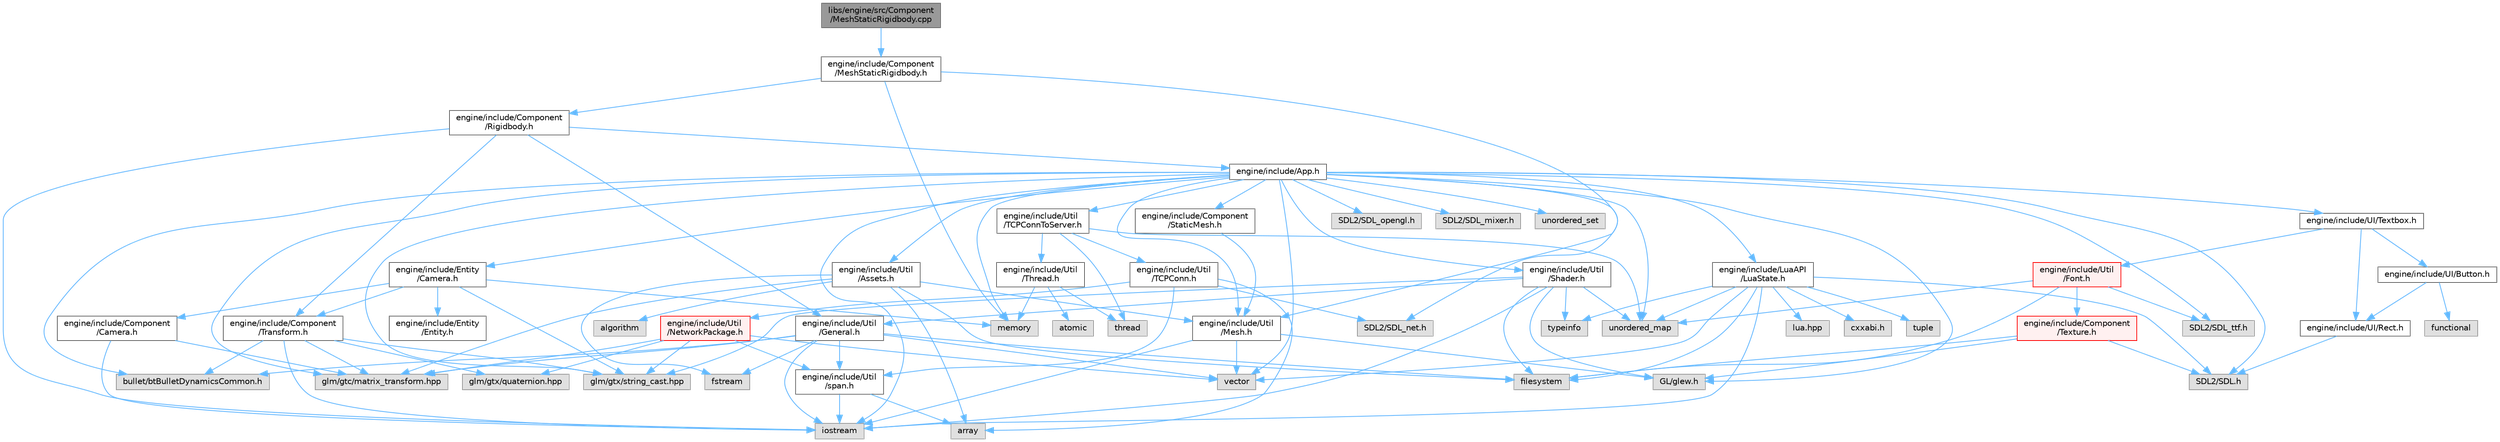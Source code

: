 digraph "libs/engine/src/Component/MeshStaticRigidbody.cpp"
{
 // LATEX_PDF_SIZE
  bgcolor="transparent";
  edge [fontname=Helvetica,fontsize=10,labelfontname=Helvetica,labelfontsize=10];
  node [fontname=Helvetica,fontsize=10,shape=box,height=0.2,width=0.4];
  Node1 [label="libs/engine/src/Component\l/MeshStaticRigidbody.cpp",height=0.2,width=0.4,color="gray40", fillcolor="grey60", style="filled", fontcolor="black",tooltip=" "];
  Node1 -> Node2 [color="steelblue1",style="solid"];
  Node2 [label="engine/include/Component\l/MeshStaticRigidbody.h",height=0.2,width=0.4,color="grey40", fillcolor="white", style="filled",URL="$_mesh_static_rigidbody_8h.html",tooltip=" "];
  Node2 -> Node3 [color="steelblue1",style="solid"];
  Node3 [label="engine/include/Component\l/Rigidbody.h",height=0.2,width=0.4,color="grey40", fillcolor="white", style="filled",URL="$_rigidbody_8h.html",tooltip=" "];
  Node3 -> Node4 [color="steelblue1",style="solid"];
  Node4 [label="engine/include/App.h",height=0.2,width=0.4,color="grey40", fillcolor="white", style="filled",URL="$_app_8h.html",tooltip=" "];
  Node4 -> Node5 [color="steelblue1",style="solid"];
  Node5 [label="iostream",height=0.2,width=0.4,color="grey60", fillcolor="#E0E0E0", style="filled",tooltip=" "];
  Node4 -> Node6 [color="steelblue1",style="solid"];
  Node6 [label="engine/include/Entity\l/Camera.h",height=0.2,width=0.4,color="grey40", fillcolor="white", style="filled",URL="$_entity_2_camera_8h.html",tooltip=" "];
  Node6 -> Node7 [color="steelblue1",style="solid"];
  Node7 [label="memory",height=0.2,width=0.4,color="grey60", fillcolor="#E0E0E0", style="filled",tooltip=" "];
  Node6 -> Node8 [color="steelblue1",style="solid"];
  Node8 [label="engine/include/Entity\l/Entity.h",height=0.2,width=0.4,color="grey40", fillcolor="white", style="filled",URL="$_entity_8h.html",tooltip=" "];
  Node6 -> Node9 [color="steelblue1",style="solid"];
  Node9 [label="engine/include/Component\l/Camera.h",height=0.2,width=0.4,color="grey40", fillcolor="white", style="filled",URL="$_component_2_camera_8h.html",tooltip=" "];
  Node9 -> Node10 [color="steelblue1",style="solid"];
  Node10 [label="glm/gtc/matrix_transform.hpp",height=0.2,width=0.4,color="grey60", fillcolor="#E0E0E0", style="filled",tooltip=" "];
  Node9 -> Node5 [color="steelblue1",style="solid"];
  Node6 -> Node11 [color="steelblue1",style="solid"];
  Node11 [label="engine/include/Component\l/Transform.h",height=0.2,width=0.4,color="grey40", fillcolor="white", style="filled",URL="$_transform_8h.html",tooltip=" "];
  Node11 -> Node10 [color="steelblue1",style="solid"];
  Node11 -> Node12 [color="steelblue1",style="solid"];
  Node12 [label="glm/gtx/string_cast.hpp",height=0.2,width=0.4,color="grey60", fillcolor="#E0E0E0", style="filled",tooltip=" "];
  Node11 -> Node13 [color="steelblue1",style="solid"];
  Node13 [label="glm/gtx/quaternion.hpp",height=0.2,width=0.4,color="grey60", fillcolor="#E0E0E0", style="filled",tooltip=" "];
  Node11 -> Node5 [color="steelblue1",style="solid"];
  Node11 -> Node14 [color="steelblue1",style="solid"];
  Node14 [label="bullet/btBulletDynamicsCommon.h",height=0.2,width=0.4,color="grey60", fillcolor="#E0E0E0", style="filled",tooltip=" "];
  Node6 -> Node12 [color="steelblue1",style="solid"];
  Node4 -> Node15 [color="steelblue1",style="solid"];
  Node15 [label="engine/include/Util\l/Assets.h",height=0.2,width=0.4,color="grey40", fillcolor="white", style="filled",URL="$_assets_8h.html",tooltip=" "];
  Node15 -> Node16 [color="steelblue1",style="solid"];
  Node16 [label="fstream",height=0.2,width=0.4,color="grey60", fillcolor="#E0E0E0", style="filled",tooltip=" "];
  Node15 -> Node17 [color="steelblue1",style="solid"];
  Node17 [label="filesystem",height=0.2,width=0.4,color="grey60", fillcolor="#E0E0E0", style="filled",tooltip=" "];
  Node15 -> Node18 [color="steelblue1",style="solid"];
  Node18 [label="array",height=0.2,width=0.4,color="grey60", fillcolor="#E0E0E0", style="filled",tooltip=" "];
  Node15 -> Node19 [color="steelblue1",style="solid"];
  Node19 [label="algorithm",height=0.2,width=0.4,color="grey60", fillcolor="#E0E0E0", style="filled",tooltip=" "];
  Node15 -> Node20 [color="steelblue1",style="solid"];
  Node20 [label="engine/include/Util\l/Mesh.h",height=0.2,width=0.4,color="grey40", fillcolor="white", style="filled",URL="$_mesh_8h.html",tooltip=" "];
  Node20 -> Node5 [color="steelblue1",style="solid"];
  Node20 -> Node21 [color="steelblue1",style="solid"];
  Node21 [label="vector",height=0.2,width=0.4,color="grey60", fillcolor="#E0E0E0", style="filled",tooltip=" "];
  Node20 -> Node22 [color="steelblue1",style="solid"];
  Node22 [label="GL/glew.h",height=0.2,width=0.4,color="grey60", fillcolor="#E0E0E0", style="filled",tooltip=" "];
  Node15 -> Node10 [color="steelblue1",style="solid"];
  Node4 -> Node23 [color="steelblue1",style="solid"];
  Node23 [label="engine/include/Component\l/StaticMesh.h",height=0.2,width=0.4,color="grey40", fillcolor="white", style="filled",URL="$_static_mesh_8h.html",tooltip=" "];
  Node23 -> Node20 [color="steelblue1",style="solid"];
  Node4 -> Node20 [color="steelblue1",style="solid"];
  Node4 -> Node24 [color="steelblue1",style="solid"];
  Node24 [label="engine/include/Util\l/TCPConnToServer.h",height=0.2,width=0.4,color="grey40", fillcolor="white", style="filled",URL="$_t_c_p_conn_to_server_8h.html",tooltip=" "];
  Node24 -> Node25 [color="steelblue1",style="solid"];
  Node25 [label="engine/include/Util\l/TCPConn.h",height=0.2,width=0.4,color="grey40", fillcolor="white", style="filled",URL="$_t_c_p_conn_8h.html",tooltip=" "];
  Node25 -> Node26 [color="steelblue1",style="solid"];
  Node26 [label="SDL2/SDL_net.h",height=0.2,width=0.4,color="grey60", fillcolor="#E0E0E0", style="filled",tooltip=" "];
  Node25 -> Node27 [color="steelblue1",style="solid"];
  Node27 [label="engine/include/Util\l/span.h",height=0.2,width=0.4,color="grey40", fillcolor="white", style="filled",URL="$span_8h.html",tooltip=" "];
  Node27 -> Node18 [color="steelblue1",style="solid"];
  Node27 -> Node5 [color="steelblue1",style="solid"];
  Node25 -> Node28 [color="steelblue1",style="solid"];
  Node28 [label="engine/include/Util\l/NetworkPackage.h",height=0.2,width=0.4,color="red", fillcolor="#FFF0F0", style="filled",URL="$_network_package_8h.html",tooltip=" "];
  Node28 -> Node10 [color="steelblue1",style="solid"];
  Node28 -> Node12 [color="steelblue1",style="solid"];
  Node28 -> Node13 [color="steelblue1",style="solid"];
  Node28 -> Node27 [color="steelblue1",style="solid"];
  Node28 -> Node21 [color="steelblue1",style="solid"];
  Node25 -> Node18 [color="steelblue1",style="solid"];
  Node24 -> Node31 [color="steelblue1",style="solid"];
  Node31 [label="engine/include/Util\l/Thread.h",height=0.2,width=0.4,color="grey40", fillcolor="white", style="filled",URL="$_thread_8h.html",tooltip=" "];
  Node31 -> Node7 [color="steelblue1",style="solid"];
  Node31 -> Node32 [color="steelblue1",style="solid"];
  Node32 [label="thread",height=0.2,width=0.4,color="grey60", fillcolor="#E0E0E0", style="filled",tooltip=" "];
  Node31 -> Node33 [color="steelblue1",style="solid"];
  Node33 [label="atomic",height=0.2,width=0.4,color="grey60", fillcolor="#E0E0E0", style="filled",tooltip=" "];
  Node24 -> Node32 [color="steelblue1",style="solid"];
  Node24 -> Node34 [color="steelblue1",style="solid"];
  Node34 [label="unordered_map",height=0.2,width=0.4,color="grey60", fillcolor="#E0E0E0", style="filled",tooltip=" "];
  Node4 -> Node35 [color="steelblue1",style="solid"];
  Node35 [label="engine/include/Util\l/Shader.h",height=0.2,width=0.4,color="grey40", fillcolor="white", style="filled",URL="$_shader_8h.html",tooltip=" "];
  Node35 -> Node36 [color="steelblue1",style="solid"];
  Node36 [label="typeinfo",height=0.2,width=0.4,color="grey60", fillcolor="#E0E0E0", style="filled",tooltip=" "];
  Node35 -> Node22 [color="steelblue1",style="solid"];
  Node35 -> Node12 [color="steelblue1",style="solid"];
  Node35 -> Node5 [color="steelblue1",style="solid"];
  Node35 -> Node17 [color="steelblue1",style="solid"];
  Node35 -> Node34 [color="steelblue1",style="solid"];
  Node35 -> Node37 [color="steelblue1",style="solid"];
  Node37 [label="engine/include/Util\l/General.h",height=0.2,width=0.4,color="grey40", fillcolor="white", style="filled",URL="$_general_8h.html",tooltip=" "];
  Node37 -> Node17 [color="steelblue1",style="solid"];
  Node37 -> Node16 [color="steelblue1",style="solid"];
  Node37 -> Node5 [color="steelblue1",style="solid"];
  Node37 -> Node21 [color="steelblue1",style="solid"];
  Node37 -> Node10 [color="steelblue1",style="solid"];
  Node37 -> Node14 [color="steelblue1",style="solid"];
  Node37 -> Node27 [color="steelblue1",style="solid"];
  Node4 -> Node38 [color="steelblue1",style="solid"];
  Node38 [label="engine/include/LuaAPI\l/LuaState.h",height=0.2,width=0.4,color="grey40", fillcolor="white", style="filled",URL="$_lua_state_8h.html",tooltip=" "];
  Node38 -> Node39 [color="steelblue1",style="solid"];
  Node39 [label="lua.hpp",height=0.2,width=0.4,color="grey60", fillcolor="#E0E0E0", style="filled",tooltip=" "];
  Node38 -> Node17 [color="steelblue1",style="solid"];
  Node38 -> Node5 [color="steelblue1",style="solid"];
  Node38 -> Node21 [color="steelblue1",style="solid"];
  Node38 -> Node36 [color="steelblue1",style="solid"];
  Node38 -> Node40 [color="steelblue1",style="solid"];
  Node40 [label="cxxabi.h",height=0.2,width=0.4,color="grey60", fillcolor="#E0E0E0", style="filled",tooltip=" "];
  Node38 -> Node41 [color="steelblue1",style="solid"];
  Node41 [label="tuple",height=0.2,width=0.4,color="grey60", fillcolor="#E0E0E0", style="filled",tooltip=" "];
  Node38 -> Node34 [color="steelblue1",style="solid"];
  Node38 -> Node42 [color="steelblue1",style="solid"];
  Node42 [label="SDL2/SDL.h",height=0.2,width=0.4,color="grey60", fillcolor="#E0E0E0", style="filled",tooltip=" "];
  Node4 -> Node43 [color="steelblue1",style="solid"];
  Node43 [label="engine/include/UI/Textbox.h",height=0.2,width=0.4,color="grey40", fillcolor="white", style="filled",URL="$_textbox_8h.html",tooltip=" "];
  Node43 -> Node44 [color="steelblue1",style="solid"];
  Node44 [label="engine/include/UI/Rect.h",height=0.2,width=0.4,color="grey40", fillcolor="white", style="filled",URL="$_rect_8h.html",tooltip=" "];
  Node44 -> Node42 [color="steelblue1",style="solid"];
  Node43 -> Node45 [color="steelblue1",style="solid"];
  Node45 [label="engine/include/UI/Button.h",height=0.2,width=0.4,color="grey40", fillcolor="white", style="filled",URL="$_button_8h.html",tooltip=" "];
  Node45 -> Node46 [color="steelblue1",style="solid"];
  Node46 [label="functional",height=0.2,width=0.4,color="grey60", fillcolor="#E0E0E0", style="filled",tooltip=" "];
  Node45 -> Node44 [color="steelblue1",style="solid"];
  Node43 -> Node47 [color="steelblue1",style="solid"];
  Node47 [label="engine/include/Util\l/Font.h",height=0.2,width=0.4,color="red", fillcolor="#FFF0F0", style="filled",URL="$_font_8h.html",tooltip=" "];
  Node47 -> Node48 [color="steelblue1",style="solid"];
  Node48 [label="SDL2/SDL_ttf.h",height=0.2,width=0.4,color="grey60", fillcolor="#E0E0E0", style="filled",tooltip=" "];
  Node47 -> Node17 [color="steelblue1",style="solid"];
  Node47 -> Node49 [color="steelblue1",style="solid"];
  Node49 [label="engine/include/Component\l/Texture.h",height=0.2,width=0.4,color="red", fillcolor="#FFF0F0", style="filled",URL="$_texture_8h.html",tooltip=" "];
  Node49 -> Node17 [color="steelblue1",style="solid"];
  Node49 -> Node22 [color="steelblue1",style="solid"];
  Node49 -> Node42 [color="steelblue1",style="solid"];
  Node47 -> Node34 [color="steelblue1",style="solid"];
  Node4 -> Node7 [color="steelblue1",style="solid"];
  Node4 -> Node21 [color="steelblue1",style="solid"];
  Node4 -> Node34 [color="steelblue1",style="solid"];
  Node4 -> Node10 [color="steelblue1",style="solid"];
  Node4 -> Node22 [color="steelblue1",style="solid"];
  Node4 -> Node42 [color="steelblue1",style="solid"];
  Node4 -> Node52 [color="steelblue1",style="solid"];
  Node52 [label="SDL2/SDL_opengl.h",height=0.2,width=0.4,color="grey60", fillcolor="#E0E0E0", style="filled",tooltip=" "];
  Node4 -> Node48 [color="steelblue1",style="solid"];
  Node4 -> Node53 [color="steelblue1",style="solid"];
  Node53 [label="SDL2/SDL_mixer.h",height=0.2,width=0.4,color="grey60", fillcolor="#E0E0E0", style="filled",tooltip=" "];
  Node4 -> Node26 [color="steelblue1",style="solid"];
  Node4 -> Node14 [color="steelblue1",style="solid"];
  Node4 -> Node54 [color="steelblue1",style="solid"];
  Node54 [label="unordered_set",height=0.2,width=0.4,color="grey60", fillcolor="#E0E0E0", style="filled",tooltip=" "];
  Node4 -> Node12 [color="steelblue1",style="solid"];
  Node3 -> Node11 [color="steelblue1",style="solid"];
  Node3 -> Node37 [color="steelblue1",style="solid"];
  Node3 -> Node5 [color="steelblue1",style="solid"];
  Node2 -> Node20 [color="steelblue1",style="solid"];
  Node2 -> Node7 [color="steelblue1",style="solid"];
}
